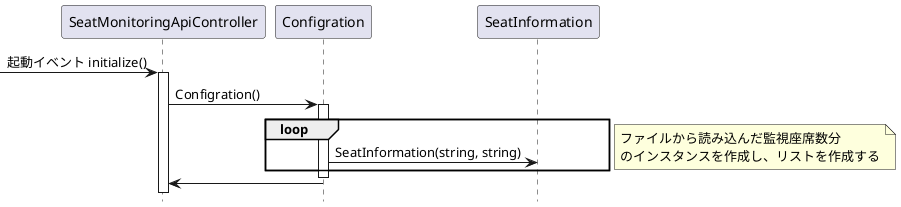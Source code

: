 @startuml SeatMonitoringAPI起動シーケンス図
hide footbox

participant "SeatMonitoringApiController" as SeatMonitoringApiController
participant "Configration" as Configration
participant "SeatInformation" as SeatInformation

-> SeatMonitoringApiController :起動イベント initialize()
activate SeatMonitoringApiController
SeatMonitoringApiController -> Configration : Configration()
activate Configration

loop
	Configration -> SeatInformation :SeatInformation(string, string)
end
note right
	ファイルから読み込んだ監視座席数分
	のインスタンスを作成し、リストを作成する
end note

deactivate Configration
SeatMonitoringApiController <- Configration
deactivate Configration

@enduml